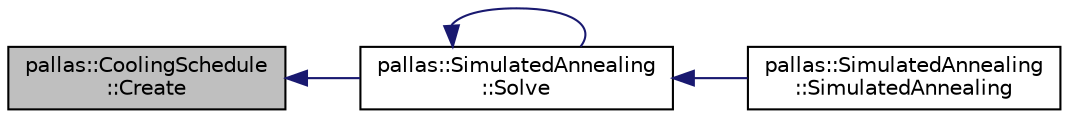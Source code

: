 digraph "pallas::CoolingSchedule::Create"
{
  edge [fontname="Helvetica",fontsize="10",labelfontname="Helvetica",labelfontsize="10"];
  node [fontname="Helvetica",fontsize="10",shape=record];
  rankdir="LR";
  Node1 [label="pallas::CoolingSchedule\l::Create",height=0.2,width=0.4,color="black", fillcolor="grey75", style="filled", fontcolor="black"];
  Node1 -> Node2 [dir="back",color="midnightblue",fontsize="10",style="solid",fontname="Helvetica"];
  Node2 [label="pallas::SimulatedAnnealing\l::Solve",height=0.2,width=0.4,color="black", fillcolor="white", style="filled",URL="$classpallas_1_1_simulated_annealing.html#a9b31135abc637fbc83002598fba73080",tooltip="Minimizes the specified gradient problem. "];
  Node2 -> Node3 [dir="back",color="midnightblue",fontsize="10",style="solid",fontname="Helvetica"];
  Node3 [label="pallas::SimulatedAnnealing\l::SimulatedAnnealing",height=0.2,width=0.4,color="black", fillcolor="white", style="filled",URL="$classpallas_1_1_simulated_annealing.html#a6ef3b7098514c87070b07d634d5e5a53",tooltip="Default constructor. "];
  Node2 -> Node2 [dir="back",color="midnightblue",fontsize="10",style="solid",fontname="Helvetica"];
}
